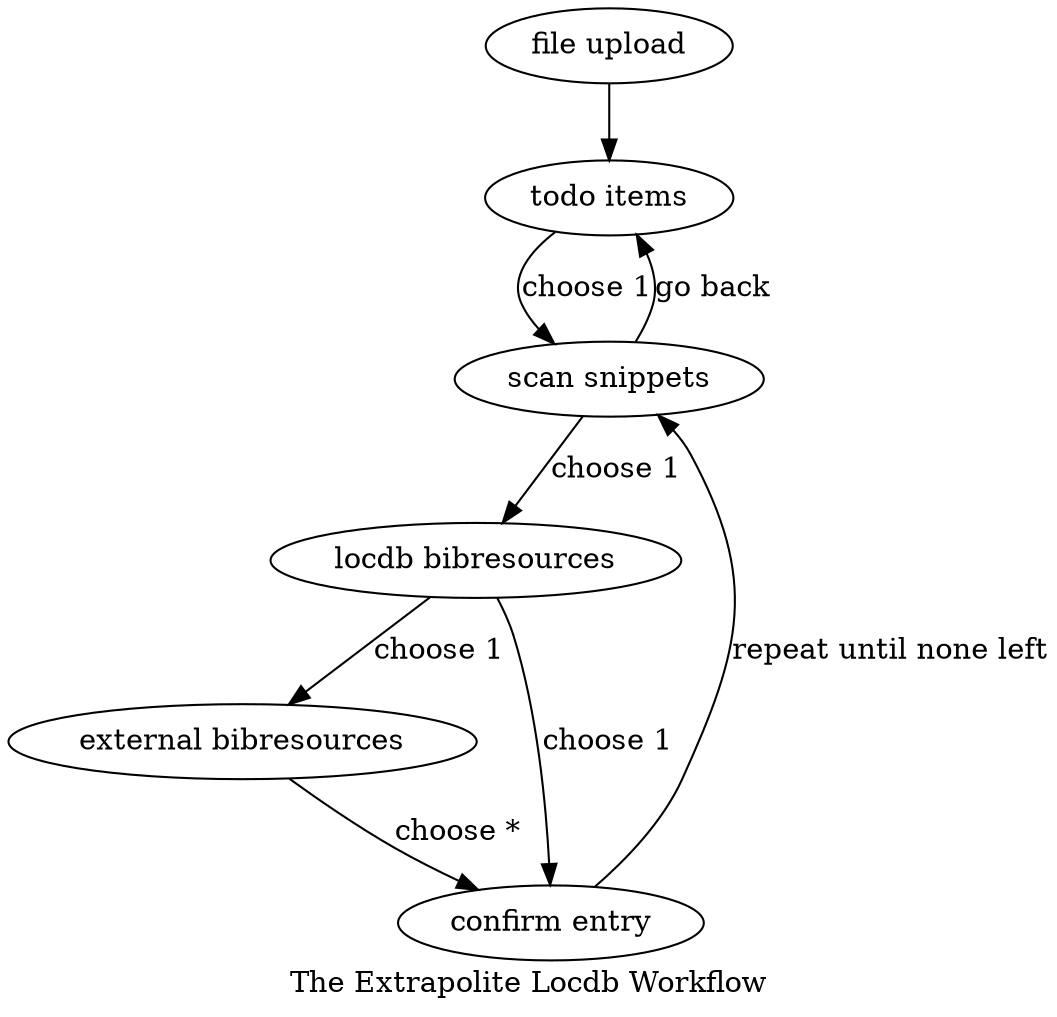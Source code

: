 digraph L {
    label="The Extrapolite Locdb Workflow";
    edge [label="choose 1"];

    upload [label="file upload"];
    
    upload -> todos [label=""];

    todos [label="todo items"];

    snips [label="scan snippets"]

    br [label="locdb bibresources"]

    ext [label="external bibresources"]

    confirm [label="confirm entry"]


    todos -> snips;
    snips -> br;
    br -> ext, confirm;
    ext -> confirm [label="choose *"];

    // ext -> OCR [label="choose 0"]

    // OCR -> confirm [label=""];

    confirm -> snips [label="repeat until none left"];

    snips -> todos [label="go back"];

}
